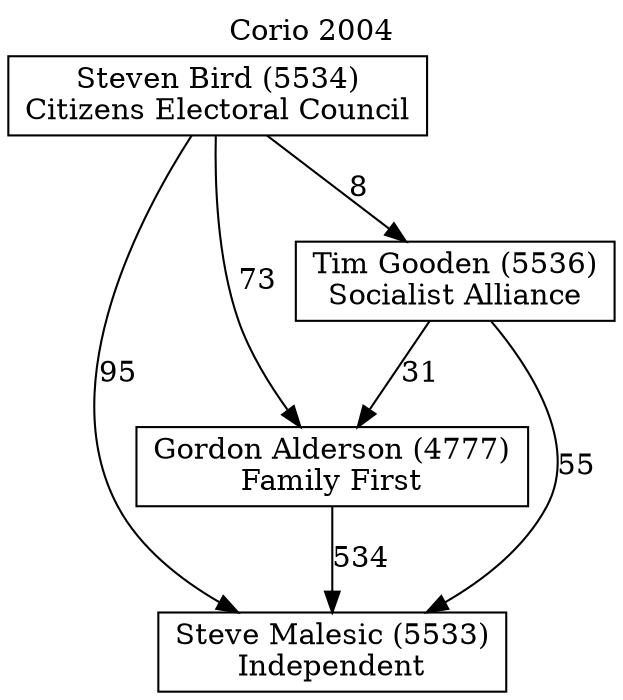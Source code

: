 // House preference flow
digraph "Steve Malesic (5533)_Corio_2004" {
	graph [label="Corio 2004" labelloc=t mclimit=10]
	node [shape=box]
	"Steve Malesic (5533)" [label="Steve Malesic (5533)
Independent"]
	"Gordon Alderson (4777)" [label="Gordon Alderson (4777)
Family First"]
	"Tim Gooden (5536)" [label="Tim Gooden (5536)
Socialist Alliance"]
	"Steven Bird (5534)" [label="Steven Bird (5534)
Citizens Electoral Council"]
	"Gordon Alderson (4777)" -> "Steve Malesic (5533)" [label=534]
	"Tim Gooden (5536)" -> "Gordon Alderson (4777)" [label=31]
	"Steven Bird (5534)" -> "Tim Gooden (5536)" [label=8]
	"Tim Gooden (5536)" -> "Steve Malesic (5533)" [label=55]
	"Steven Bird (5534)" -> "Steve Malesic (5533)" [label=95]
	"Steven Bird (5534)" -> "Gordon Alderson (4777)" [label=73]
}
